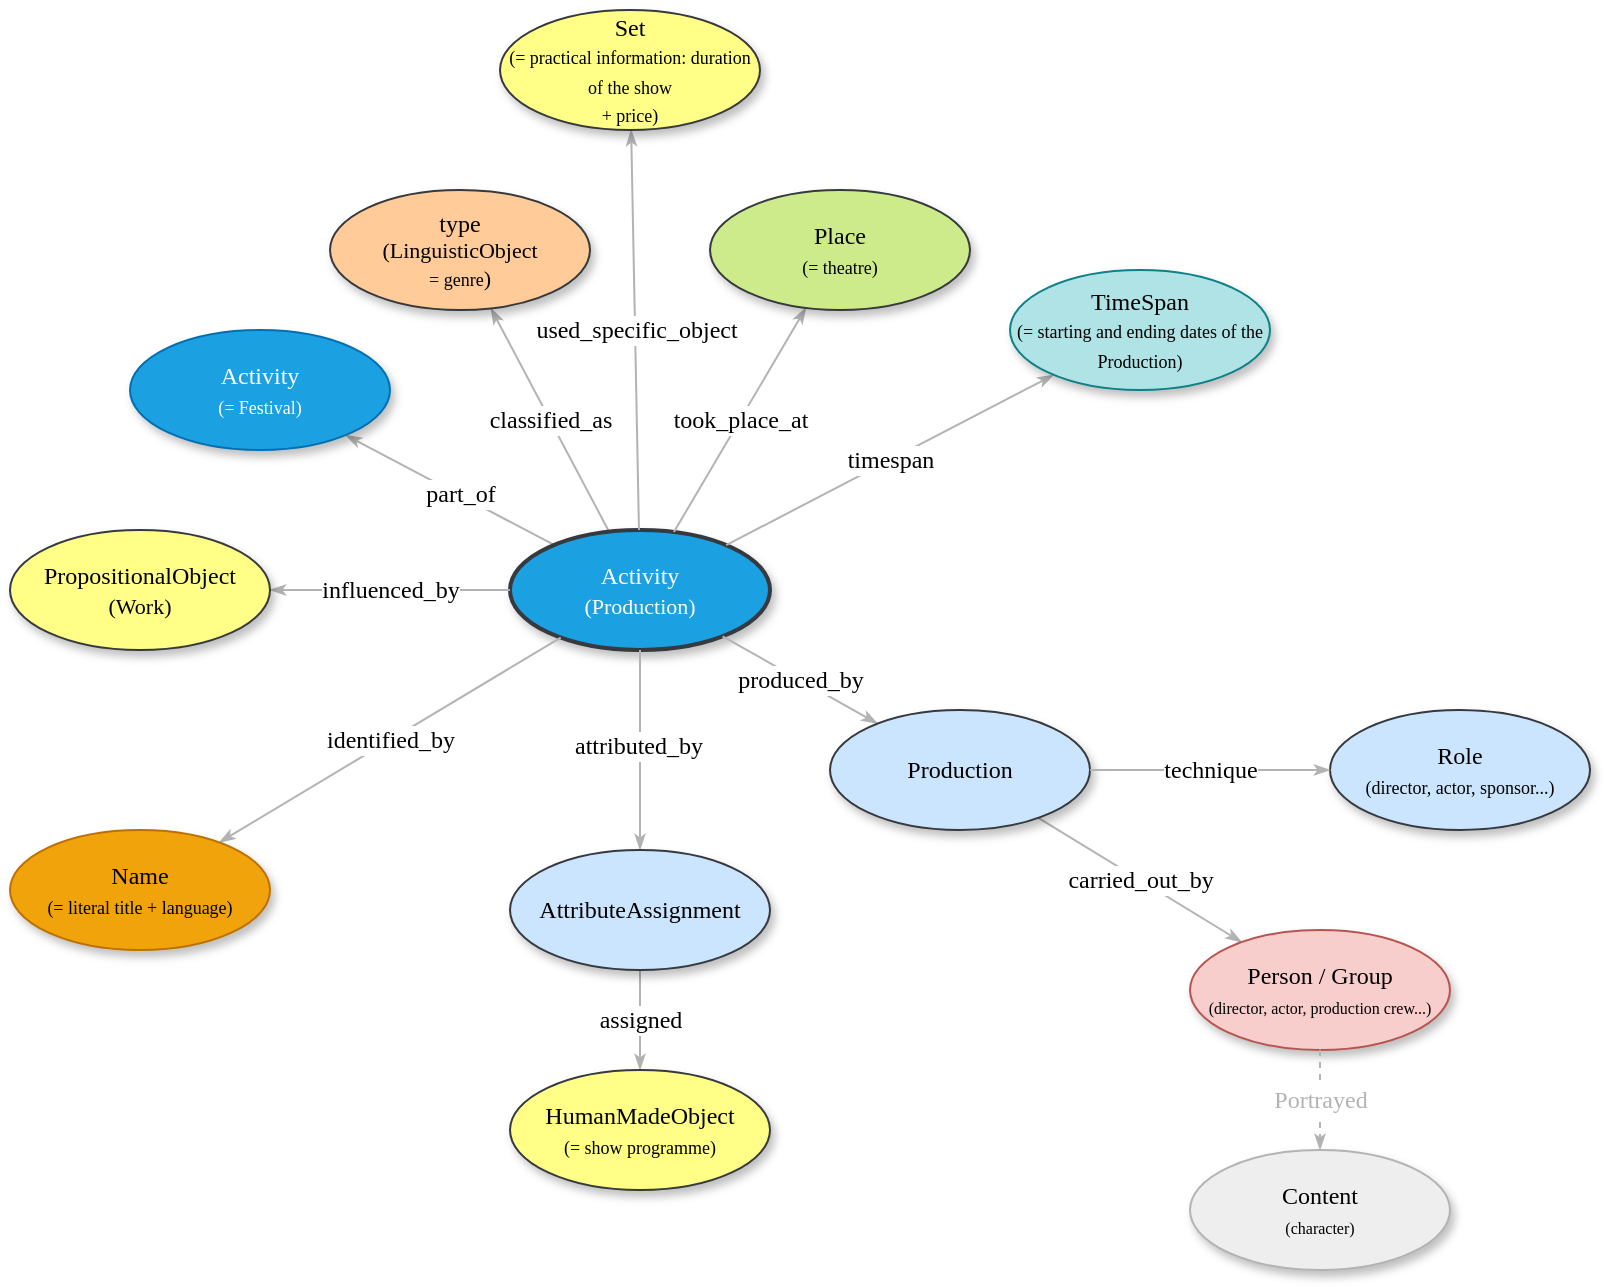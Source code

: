 <mxfile version="28.2.8">
  <diagram name="Page-1" id="42789a77-a242-8287-6e28-9cd8cfd52e62">
    <mxGraphModel dx="706" dy="1482" grid="1" gridSize="10" guides="1" tooltips="1" connect="1" arrows="1" fold="1" page="1" pageScale="1" pageWidth="1100" pageHeight="850" background="none" math="0" shadow="0">
      <root>
        <mxCell id="0" />
        <mxCell id="1" parent="0" />
        <mxCell id="1ea317790d2ca983-12" style="edgeStyle=none;rounded=1;html=1;labelBackgroundColor=#FFFFFF;startArrow=none;startFill=0;startSize=5;endArrow=classicThin;endFill=1;endSize=5;jettySize=auto;orthogonalLoop=1;strokeColor=#B3B3B3;strokeWidth=1;fontFamily=Verdana;fontSize=12" parent="1" source="1ea317790d2ca983-1" target="1ea317790d2ca983-2" edge="1">
          <mxGeometry relative="1" as="geometry" />
        </mxCell>
        <mxCell id="X0iNmSqpaTb7vp-CemVc-1" value="&lt;font style=&quot;font-size: 12px;&quot; face=&quot;Verdana&quot;&gt;part_of&lt;/font&gt;" style="edgeLabel;html=1;align=center;verticalAlign=middle;resizable=0;points=[];labelBackgroundColor=#FFFFFF;" parent="1ea317790d2ca983-12" vertex="1" connectable="0">
          <mxGeometry x="-0.08" y="-1" relative="1" as="geometry">
            <mxPoint as="offset" />
          </mxGeometry>
        </mxCell>
        <mxCell id="1ea317790d2ca983-13" value="&lt;span style=&quot;background-color: rgb(255, 255, 255);&quot;&gt;classified_as&lt;/span&gt;" style="edgeStyle=none;rounded=1;html=1;labelBackgroundColor=#FFFFFF;startArrow=none;startFill=0;startSize=5;endArrow=classicThin;endFill=1;endSize=5;jettySize=auto;orthogonalLoop=1;strokeColor=#B3B3B3;strokeWidth=1;fontFamily=Verdana;fontSize=12" parent="1" source="1ea317790d2ca983-1" target="1ea317790d2ca983-9" edge="1">
          <mxGeometry relative="1" as="geometry" />
        </mxCell>
        <mxCell id="1ea317790d2ca983-14" value="assigned" style="edgeStyle=none;rounded=1;html=1;labelBackgroundColor=#FFFFFF;startArrow=none;startFill=0;startSize=5;endArrow=classicThin;endFill=1;endSize=5;jettySize=auto;orthogonalLoop=1;strokeColor=#B3B3B3;strokeWidth=1;fontFamily=Verdana;fontSize=12" parent="1" source="FMsEy_7_wvE7BqOvE81P-6" target="1ea317790d2ca983-3" edge="1">
          <mxGeometry relative="1" as="geometry">
            <mxPoint x="430" y="160" as="sourcePoint" />
          </mxGeometry>
        </mxCell>
        <mxCell id="1ea317790d2ca983-1" value="&lt;div&gt;Activity&lt;/div&gt;&lt;div&gt;&lt;font style=&quot;font-size: 11px;&quot;&gt;(Production)&lt;/font&gt;&lt;/div&gt;" style="ellipse;whiteSpace=wrap;html=1;rounded=0;shadow=1;comic=0;labelBackgroundColor=none;strokeWidth=2;fontFamily=Verdana;fontSize=12;align=center;fillColor=#1ba1e2;strokeColor=#36393D;fontColor=#ffffff;" parent="1" vertex="1">
          <mxGeometry x="490" y="-80" width="130" height="60" as="geometry" />
        </mxCell>
        <mxCell id="1ea317790d2ca983-21" value="took_place_at" style="edgeStyle=none;rounded=1;html=1;labelBackgroundColor=#FFFFFF;startArrow=none;startFill=0;startSize=5;endArrow=classicThin;endFill=1;endSize=5;jettySize=auto;orthogonalLoop=1;strokeColor=#B3B3B3;strokeWidth=1;fontFamily=Verdana;fontSize=12" parent="1" source="1ea317790d2ca983-1" target="1ea317790d2ca983-7" edge="1">
          <mxGeometry relative="1" as="geometry" />
        </mxCell>
        <mxCell id="1ea317790d2ca983-22" value="timespan" style="edgeStyle=none;rounded=1;html=1;labelBackgroundColor=#FFFFFF;startArrow=none;startFill=0;startSize=5;endArrow=classicThin;endFill=1;endSize=5;jettySize=auto;orthogonalLoop=1;strokeColor=#B3B3B3;strokeWidth=1;fontFamily=Verdana;fontSize=12" parent="1" source="1ea317790d2ca983-1" target="1ea317790d2ca983-6" edge="1">
          <mxGeometry relative="1" as="geometry" />
        </mxCell>
        <mxCell id="1ea317790d2ca983-2" value="&lt;span&gt;Activity&lt;/span&gt;&lt;div&gt;&lt;span&gt;&lt;font style=&quot;font-size: 9px;&quot;&gt;(= Festival)&lt;/font&gt;&lt;/span&gt;&lt;/div&gt;" style="ellipse;whiteSpace=wrap;html=1;rounded=0;shadow=1;comic=0;labelBackgroundColor=none;strokeWidth=1;fontFamily=Verdana;fontSize=12;align=center;fillColor=#1ba1e2;strokeColor=#006EAF;fontColor=#ffffff;" parent="1" vertex="1">
          <mxGeometry x="300" y="-180" width="130" height="60" as="geometry" />
        </mxCell>
        <mxCell id="1ea317790d2ca983-15" value="carried_out_by" style="edgeStyle=none;rounded=1;html=1;labelBackgroundColor=#FFFFFF;startArrow=none;startFill=0;startSize=5;endArrow=classicThin;endFill=1;endSize=5;jettySize=auto;orthogonalLoop=1;strokeColor=#B3B3B3;strokeWidth=1;fontFamily=Verdana;fontSize=12" parent="1" source="FMsEy_7_wvE7BqOvE81P-2" target="1ea317790d2ca983-4" edge="1">
          <mxGeometry relative="1" as="geometry">
            <mxPoint x="930" y="30" as="sourcePoint" />
          </mxGeometry>
        </mxCell>
        <mxCell id="1ea317790d2ca983-3" value="&lt;span&gt;HumanMadeObject&lt;/span&gt;&lt;div&gt;&lt;span&gt;&lt;font style=&quot;font-size: 9px;&quot;&gt;(= show programme)&lt;/font&gt;&lt;/span&gt;&lt;/div&gt;" style="ellipse;whiteSpace=wrap;html=1;rounded=0;shadow=1;comic=0;labelBackgroundColor=none;strokeWidth=1;fontFamily=Verdana;fontSize=12;align=center;fillColor=#ffff88;strokeColor=#36393d;" parent="1" vertex="1">
          <mxGeometry x="490" y="190" width="130" height="60" as="geometry" />
        </mxCell>
        <mxCell id="1ea317790d2ca983-4" value="&lt;span&gt;Person / Group&lt;/span&gt;&lt;div&gt;&lt;span&gt;&lt;font style=&quot;font-size: 8px;&quot;&gt;(director, actor, production crew...)&lt;/font&gt;&lt;/span&gt;&lt;/div&gt;" style="ellipse;whiteSpace=wrap;html=1;rounded=0;shadow=1;comic=0;labelBackgroundColor=none;strokeWidth=1;fontFamily=Verdana;fontSize=12;align=center;fillColor=#f8cecc;strokeColor=#b85450;" parent="1" vertex="1">
          <mxGeometry x="830" y="120" width="130" height="60" as="geometry" />
        </mxCell>
        <mxCell id="1ea317790d2ca983-23" value="used_specific_object" style="edgeStyle=none;rounded=1;html=1;labelBackgroundColor=#FFFFFF;startArrow=none;startFill=0;startSize=5;endArrow=classicThin;endFill=1;endSize=5;jettySize=auto;orthogonalLoop=1;strokeColor=#B3B3B3;strokeWidth=1;fontFamily=Verdana;fontSize=12" parent="1" source="1ea317790d2ca983-1" target="1ea317790d2ca983-8" edge="1">
          <mxGeometry relative="1" as="geometry" />
        </mxCell>
        <mxCell id="1ea317790d2ca983-6" value="&lt;span&gt;TimeSpan&lt;/span&gt;&lt;div&gt;&lt;span&gt;&lt;font style=&quot;font-size: 9px;&quot;&gt;(= starting and ending dates of the Production)&lt;/font&gt;&lt;/span&gt;&lt;/div&gt;" style="ellipse;whiteSpace=wrap;html=1;rounded=0;shadow=1;comic=0;labelBackgroundColor=none;strokeWidth=1;fontFamily=Verdana;fontSize=12;align=center;fillColor=#b0e3e6;strokeColor=#0e8088;" parent="1" vertex="1">
          <mxGeometry x="740" y="-210" width="130" height="60" as="geometry" />
        </mxCell>
        <mxCell id="1ea317790d2ca983-7" value="&lt;span&gt;Place&lt;/span&gt;&lt;div&gt;&lt;span&gt;&lt;font style=&quot;font-size: 9px;&quot;&gt;(= theatre)&lt;/font&gt;&lt;/span&gt;&lt;/div&gt;" style="ellipse;whiteSpace=wrap;html=1;rounded=0;shadow=1;comic=0;labelBackgroundColor=none;strokeWidth=1;fontFamily=Verdana;fontSize=12;align=center;fillColor=#cdeb8b;strokeColor=#36393d;" parent="1" vertex="1">
          <mxGeometry x="590" y="-250" width="130" height="60" as="geometry" />
        </mxCell>
        <mxCell id="1ea317790d2ca983-8" value="Set&lt;div&gt;&lt;font style=&quot;font-size: 9px;&quot;&gt;(= practical information: duration of the show&lt;/font&gt;&lt;/div&gt;&lt;div&gt;&lt;font style=&quot;font-size: 9px;&quot;&gt;+ price)&lt;/font&gt;&lt;/div&gt;" style="ellipse;whiteSpace=wrap;html=1;rounded=0;shadow=1;comic=0;labelBackgroundColor=none;strokeWidth=1;fontFamily=Verdana;fontSize=12;align=center;fillColor=#ffff88;strokeColor=#36393d;" parent="1" vertex="1">
          <mxGeometry x="485" y="-340" width="130" height="60" as="geometry" />
        </mxCell>
        <mxCell id="1ea317790d2ca983-19" value="influenced_by" style="edgeStyle=none;rounded=1;html=1;labelBackgroundColor=#FFFFFF;startArrow=none;startFill=0;startSize=5;endArrow=classicThin;endFill=1;endSize=5;jettySize=auto;orthogonalLoop=1;strokeColor=#B3B3B3;strokeWidth=1;fontFamily=Verdana;fontSize=12" parent="1" source="1ea317790d2ca983-1" target="1ea317790d2ca983-10" edge="1">
          <mxGeometry relative="1" as="geometry" />
        </mxCell>
        <mxCell id="1ea317790d2ca983-9" value="type&lt;div style=&quot;font-size: 11px;&quot;&gt;(&lt;font style=&quot;font-size: 11px;&quot;&gt;LinguisticObject&lt;/font&gt;&lt;/div&gt;&lt;div style=&quot;&quot;&gt;&lt;font style=&quot;font-size: 9px;&quot;&gt; = genre&lt;/font&gt;&lt;span style=&quot;font-size: 11px;&quot;&gt;)&lt;/span&gt;&lt;/div&gt;" style="ellipse;whiteSpace=wrap;html=1;rounded=0;shadow=1;comic=0;labelBackgroundColor=none;strokeWidth=1;fontFamily=Verdana;fontSize=12;align=center;rotation=0;fillColor=#ffcc99;strokeColor=#36393d;" parent="1" vertex="1">
          <mxGeometry x="400" y="-250" width="130" height="60" as="geometry" />
        </mxCell>
        <mxCell id="1ea317790d2ca983-20" value="identified_by" style="edgeStyle=none;rounded=1;html=1;labelBackgroundColor=#FFFFFF;startArrow=none;startFill=0;startSize=5;endArrow=classicThin;endFill=1;endSize=5;jettySize=auto;orthogonalLoop=1;strokeColor=#B3B3B3;strokeWidth=1;fontFamily=Verdana;fontSize=12" parent="1" source="1ea317790d2ca983-1" target="1ea317790d2ca983-11" edge="1">
          <mxGeometry relative="1" as="geometry" />
        </mxCell>
        <mxCell id="1ea317790d2ca983-10" value="&lt;span&gt;PropositionalObject&lt;/span&gt;&lt;div&gt;&lt;span&gt;&lt;font style=&quot;font-size: 11px;&quot;&gt;(Work)&lt;/font&gt;&lt;/span&gt;&lt;/div&gt;" style="ellipse;whiteSpace=wrap;html=1;rounded=0;shadow=1;comic=0;labelBackgroundColor=none;strokeWidth=1;fontFamily=Verdana;fontSize=12;align=center;rotation=0;fillColor=#ffff88;strokeColor=#36393d;" parent="1" vertex="1">
          <mxGeometry x="240" y="-80" width="130" height="60" as="geometry" />
        </mxCell>
        <mxCell id="1ea317790d2ca983-11" value="&lt;span&gt;Name&lt;/span&gt;&lt;div&gt;&lt;span&gt;&lt;font style=&quot;font-size: 9px;&quot;&gt;(= literal title + language)&lt;/font&gt;&lt;/span&gt;&lt;/div&gt;" style="ellipse;whiteSpace=wrap;html=1;rounded=0;shadow=1;comic=0;labelBackgroundColor=none;strokeWidth=1;fontFamily=Verdana;fontSize=12;align=center;rotation=0;fillColor=#f0a30a;strokeColor=#BD7000;fontColor=#000000;" parent="1" vertex="1">
          <mxGeometry x="240" y="70" width="130" height="60" as="geometry" />
        </mxCell>
        <mxCell id="FMsEy_7_wvE7BqOvE81P-1" value="produced_by" style="edgeStyle=none;rounded=1;html=1;labelBackgroundColor=#FFFFFF;startArrow=none;startFill=0;startSize=5;endArrow=classicThin;endFill=1;endSize=5;jettySize=auto;orthogonalLoop=1;strokeColor=#B3B3B3;strokeWidth=1;fontFamily=Verdana;fontSize=12" parent="1" source="1ea317790d2ca983-1" target="FMsEy_7_wvE7BqOvE81P-2" edge="1">
          <mxGeometry relative="1" as="geometry">
            <mxPoint x="751.937" y="-425.003" as="sourcePoint" />
          </mxGeometry>
        </mxCell>
        <mxCell id="FMsEy_7_wvE7BqOvE81P-2" value="&lt;span&gt;Production&lt;/span&gt;" style="ellipse;whiteSpace=wrap;html=1;rounded=0;shadow=1;comic=0;labelBackgroundColor=none;strokeWidth=1;fontFamily=Verdana;fontSize=12;align=center;fillColor=#cce5ff;strokeColor=#36393d;" parent="1" vertex="1">
          <mxGeometry x="650" y="10.0" width="130" height="60" as="geometry" />
        </mxCell>
        <mxCell id="FMsEy_7_wvE7BqOvE81P-3" value="&lt;span&gt;Role&lt;/span&gt;&lt;div&gt;&lt;span&gt;&lt;font style=&quot;font-size: 9px;&quot;&gt;(director, actor, sponsor...)&lt;/font&gt;&lt;/span&gt;&lt;/div&gt;" style="ellipse;whiteSpace=wrap;html=1;rounded=0;shadow=1;comic=0;labelBackgroundColor=none;strokeWidth=1;fontFamily=Verdana;fontSize=12;align=center;fillColor=#cce5ff;strokeColor=#36393d;" parent="1" vertex="1">
          <mxGeometry x="900" y="10.0" width="130" height="60" as="geometry" />
        </mxCell>
        <mxCell id="FMsEy_7_wvE7BqOvE81P-4" value="technique" style="edgeStyle=none;rounded=1;html=1;labelBackgroundColor=#FFFFFF;startArrow=none;startFill=0;startSize=5;endArrow=classicThin;endFill=1;endSize=5;jettySize=auto;orthogonalLoop=1;strokeColor=#B3B3B3;strokeWidth=1;fontFamily=Verdana;fontSize=12" parent="1" source="FMsEy_7_wvE7BqOvE81P-2" target="FMsEy_7_wvE7BqOvE81P-3" edge="1">
          <mxGeometry relative="1" as="geometry">
            <mxPoint x="779" y="66" as="sourcePoint" />
            <mxPoint x="871" y="134" as="targetPoint" />
          </mxGeometry>
        </mxCell>
        <mxCell id="FMsEy_7_wvE7BqOvE81P-5" value="" style="edgeStyle=none;rounded=1;html=1;labelBackgroundColor=#FFFFFF;startArrow=none;startFill=0;startSize=5;endArrow=classicThin;endFill=1;endSize=5;jettySize=auto;orthogonalLoop=1;strokeColor=#B3B3B3;strokeWidth=1;fontFamily=Verdana;fontSize=12" parent="1" source="1ea317790d2ca983-1" target="FMsEy_7_wvE7BqOvE81P-6" edge="1">
          <mxGeometry relative="1" as="geometry">
            <mxPoint x="550" as="sourcePoint" />
          </mxGeometry>
        </mxCell>
        <mxCell id="FMsEy_7_wvE7BqOvE81P-7" value="&lt;font face=&quot;Verdana&quot; style=&quot;font-size: 12px;&quot;&gt;attributed_by&lt;/font&gt;" style="edgeLabel;html=1;align=center;verticalAlign=middle;resizable=0;points=[];" parent="FMsEy_7_wvE7BqOvE81P-5" vertex="1" connectable="0">
          <mxGeometry x="-0.041" y="-1" relative="1" as="geometry">
            <mxPoint as="offset" />
          </mxGeometry>
        </mxCell>
        <mxCell id="FMsEy_7_wvE7BqOvE81P-6" value="&lt;div&gt;&lt;font style=&quot;&quot;&gt;AttributeAssignment&lt;/font&gt;&lt;/div&gt;" style="ellipse;whiteSpace=wrap;html=1;rounded=0;shadow=1;comic=0;labelBackgroundColor=none;strokeWidth=1;fontFamily=Verdana;fontSize=12;align=center;fillColor=#cce5ff;strokeColor=#36393d;" parent="1" vertex="1">
          <mxGeometry x="490" y="80" width="130" height="60" as="geometry" />
        </mxCell>
        <mxCell id="76exhx4hvL4ph3MPATnJ-1" value="&lt;div&gt;&lt;font style=&quot;&quot;&gt;Content&lt;/font&gt;&lt;/div&gt;&lt;div&gt;&lt;font style=&quot;font-size: 8px;&quot;&gt;(character)&lt;/font&gt;&lt;/div&gt;" style="ellipse;whiteSpace=wrap;html=1;rounded=0;shadow=1;comic=0;labelBackgroundColor=none;strokeWidth=1;fontFamily=Verdana;fontSize=12;align=center;fillColor=#eeeeee;strokeColor=#B3B3B3;" parent="1" vertex="1">
          <mxGeometry x="830" y="230" width="130" height="60" as="geometry" />
        </mxCell>
        <mxCell id="76exhx4hvL4ph3MPATnJ-2" value="&lt;font style=&quot;color: rgb(179, 179, 179);&quot;&gt;Portrayed&lt;/font&gt;" style="edgeStyle=none;rounded=1;html=1;labelBackgroundColor=#FFFFFF;startArrow=none;startFill=0;startSize=5;endArrow=classicThin;endFill=1;endSize=5;jettySize=auto;orthogonalLoop=1;strokeColor=#B3B3B3;strokeWidth=1;fontFamily=Verdana;fontSize=12;dashed=1;" parent="1" source="1ea317790d2ca983-4" target="76exhx4hvL4ph3MPATnJ-1" edge="1">
          <mxGeometry relative="1" as="geometry">
            <mxPoint x="810" y="30" as="sourcePoint" />
            <mxPoint x="930" y="30" as="targetPoint" />
          </mxGeometry>
        </mxCell>
      </root>
    </mxGraphModel>
  </diagram>
</mxfile>
